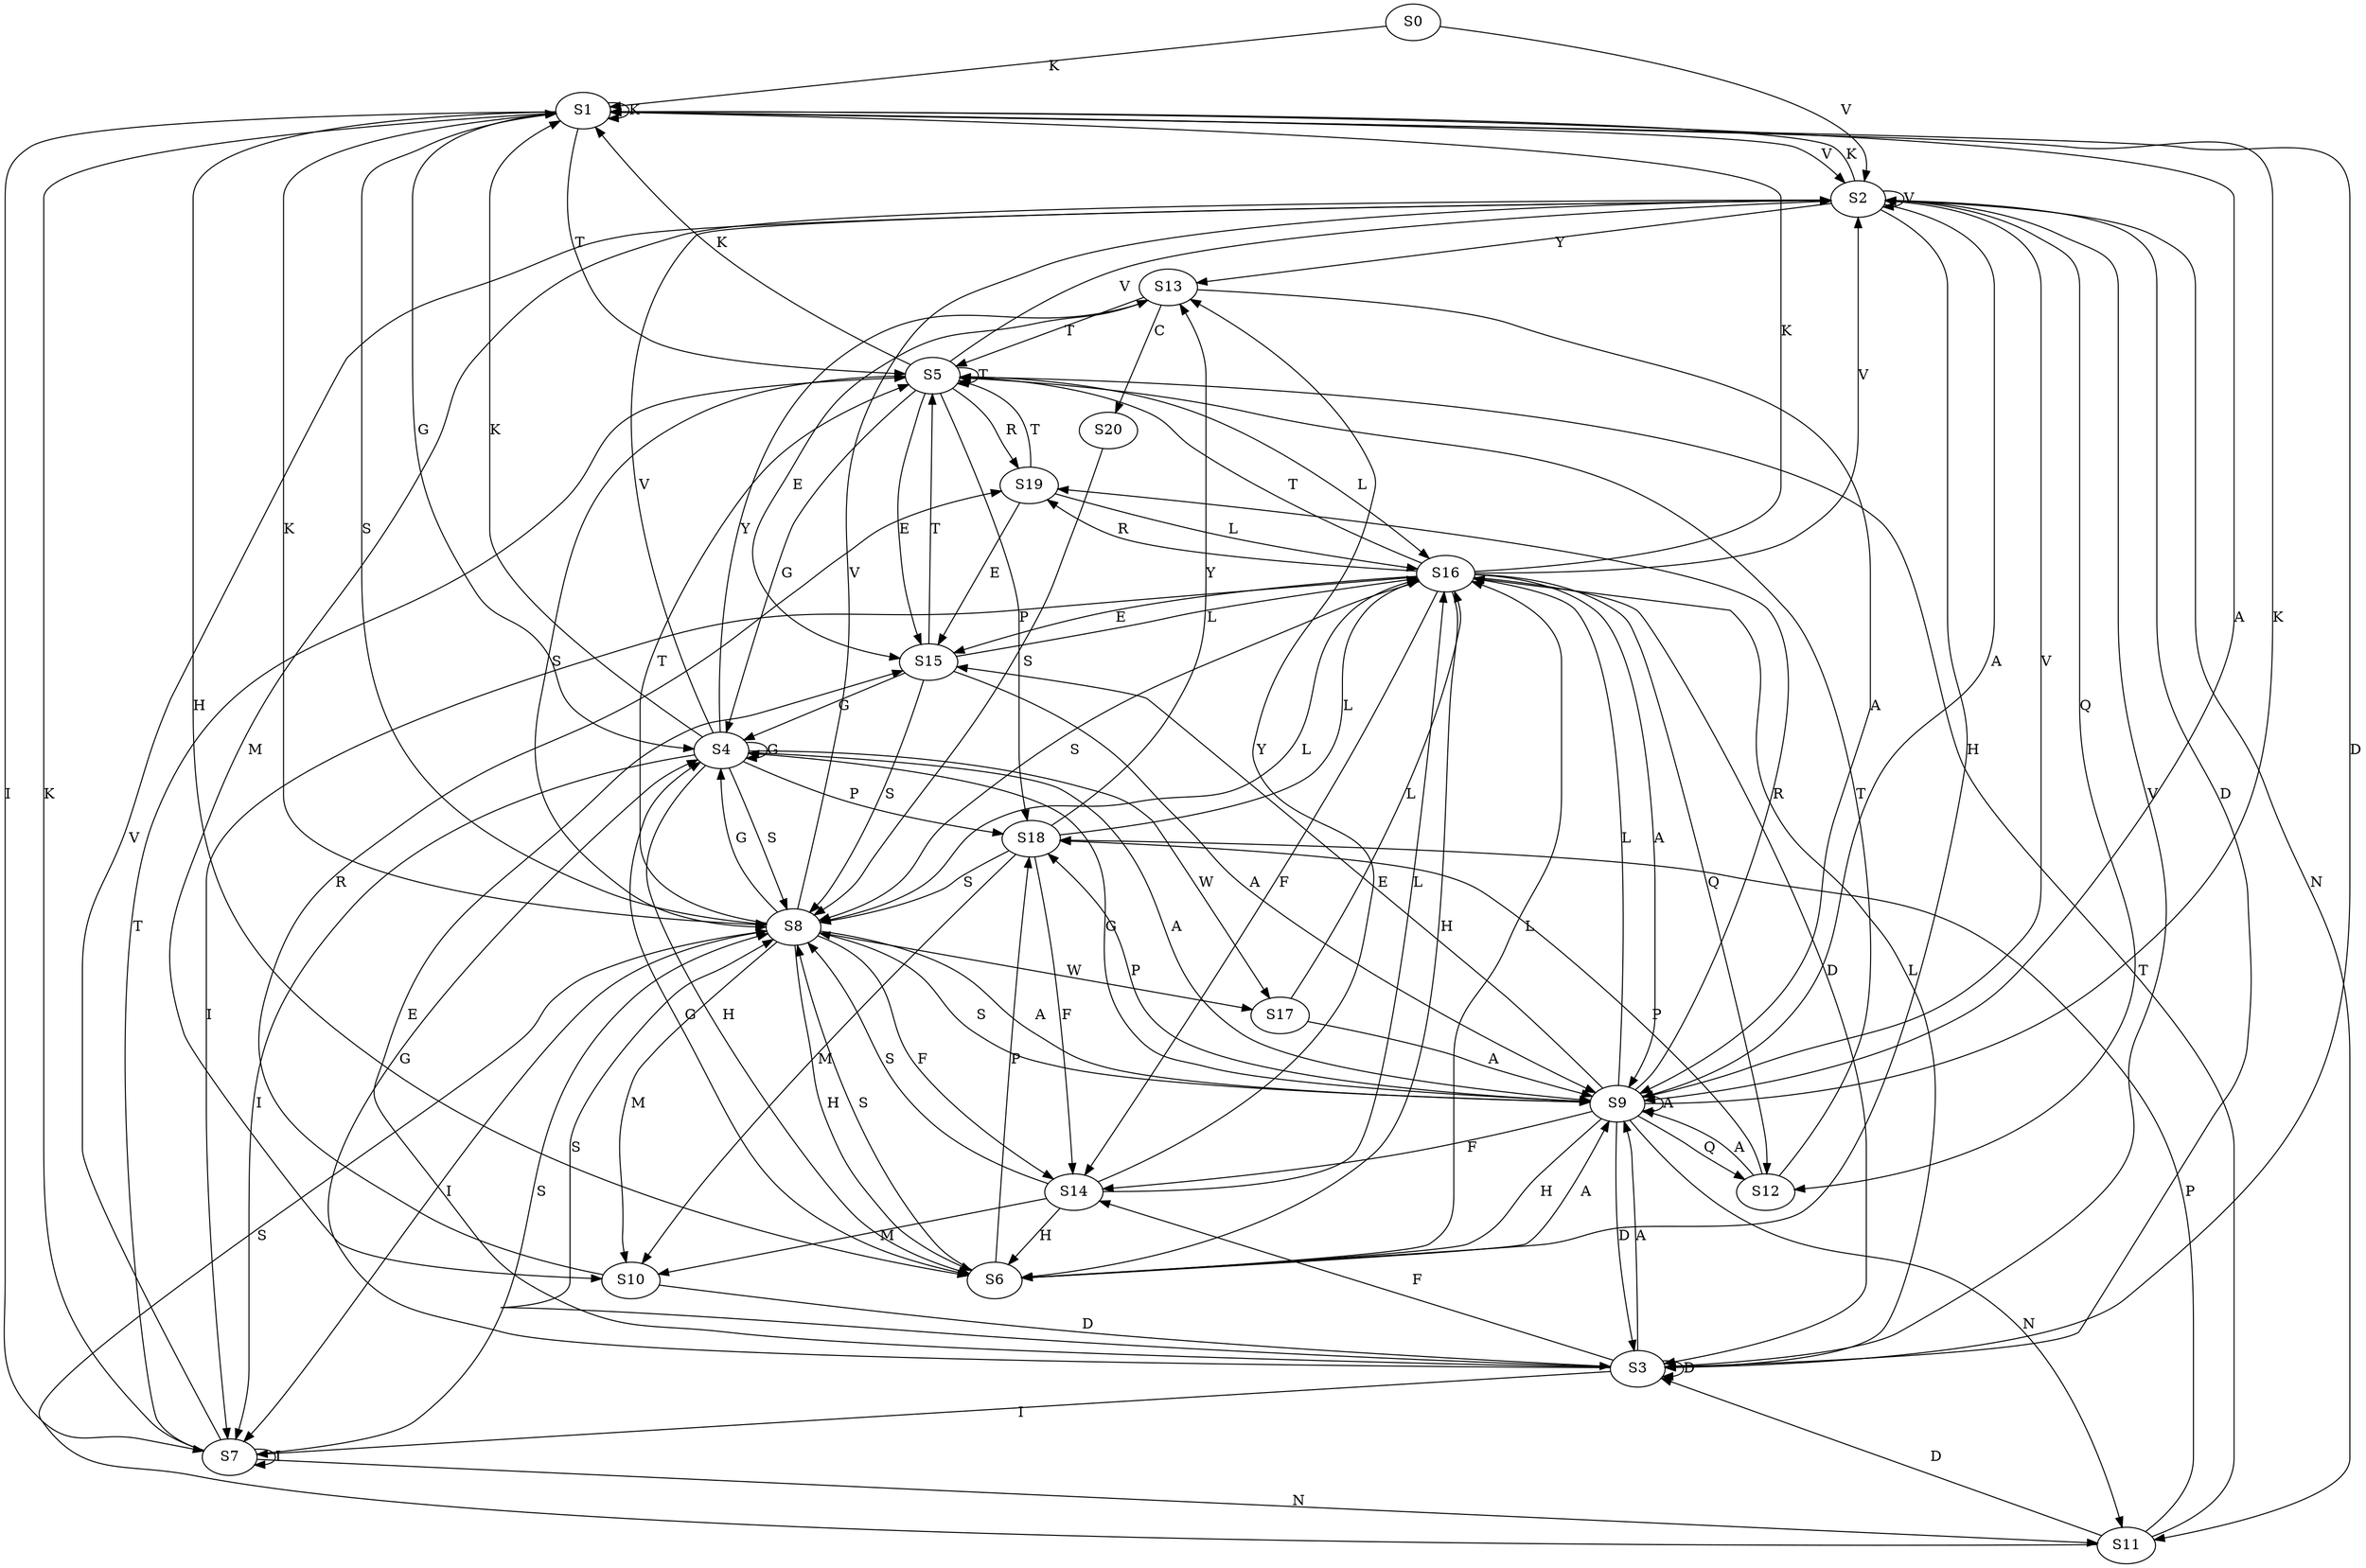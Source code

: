 strict digraph  {
	S0 -> S1 [ label = K ];
	S0 -> S2 [ label = V ];
	S1 -> S3 [ label = D ];
	S1 -> S2 [ label = V ];
	S1 -> S4 [ label = G ];
	S1 -> S5 [ label = T ];
	S1 -> S1 [ label = K ];
	S1 -> S6 [ label = H ];
	S1 -> S7 [ label = I ];
	S1 -> S8 [ label = S ];
	S1 -> S9 [ label = A ];
	S2 -> S10 [ label = M ];
	S2 -> S11 [ label = N ];
	S2 -> S1 [ label = K ];
	S2 -> S12 [ label = Q ];
	S2 -> S9 [ label = A ];
	S2 -> S6 [ label = H ];
	S2 -> S3 [ label = D ];
	S2 -> S2 [ label = V ];
	S2 -> S13 [ label = Y ];
	S3 -> S9 [ label = A ];
	S3 -> S14 [ label = F ];
	S3 -> S2 [ label = V ];
	S3 -> S3 [ label = D ];
	S3 -> S8 [ label = S ];
	S3 -> S15 [ label = E ];
	S3 -> S16 [ label = L ];
	S3 -> S4 [ label = G ];
	S3 -> S7 [ label = I ];
	S4 -> S17 [ label = W ];
	S4 -> S2 [ label = V ];
	S4 -> S9 [ label = A ];
	S4 -> S13 [ label = Y ];
	S4 -> S6 [ label = H ];
	S4 -> S1 [ label = K ];
	S4 -> S8 [ label = S ];
	S4 -> S7 [ label = I ];
	S4 -> S4 [ label = G ];
	S4 -> S18 [ label = P ];
	S5 -> S1 [ label = K ];
	S5 -> S18 [ label = P ];
	S5 -> S5 [ label = T ];
	S5 -> S16 [ label = L ];
	S5 -> S19 [ label = R ];
	S5 -> S8 [ label = S ];
	S5 -> S4 [ label = G ];
	S5 -> S15 [ label = E ];
	S5 -> S2 [ label = V ];
	S6 -> S9 [ label = A ];
	S6 -> S18 [ label = P ];
	S6 -> S8 [ label = S ];
	S6 -> S4 [ label = G ];
	S6 -> S16 [ label = L ];
	S7 -> S11 [ label = N ];
	S7 -> S1 [ label = K ];
	S7 -> S5 [ label = T ];
	S7 -> S7 [ label = I ];
	S7 -> S2 [ label = V ];
	S7 -> S8 [ label = S ];
	S8 -> S16 [ label = L ];
	S8 -> S4 [ label = G ];
	S8 -> S1 [ label = K ];
	S8 -> S9 [ label = A ];
	S8 -> S2 [ label = V ];
	S8 -> S10 [ label = M ];
	S8 -> S17 [ label = W ];
	S8 -> S7 [ label = I ];
	S8 -> S14 [ label = F ];
	S8 -> S6 [ label = H ];
	S8 -> S5 [ label = T ];
	S9 -> S18 [ label = P ];
	S9 -> S1 [ label = K ];
	S9 -> S9 [ label = A ];
	S9 -> S4 [ label = G ];
	S9 -> S6 [ label = H ];
	S9 -> S15 [ label = E ];
	S9 -> S8 [ label = S ];
	S9 -> S2 [ label = V ];
	S9 -> S3 [ label = D ];
	S9 -> S11 [ label = N ];
	S9 -> S14 [ label = F ];
	S9 -> S16 [ label = L ];
	S9 -> S12 [ label = Q ];
	S9 -> S19 [ label = R ];
	S10 -> S19 [ label = R ];
	S10 -> S3 [ label = D ];
	S11 -> S5 [ label = T ];
	S11 -> S18 [ label = P ];
	S11 -> S8 [ label = S ];
	S11 -> S3 [ label = D ];
	S12 -> S9 [ label = A ];
	S12 -> S5 [ label = T ];
	S12 -> S18 [ label = P ];
	S13 -> S15 [ label = E ];
	S13 -> S5 [ label = T ];
	S13 -> S20 [ label = C ];
	S13 -> S9 [ label = A ];
	S14 -> S10 [ label = M ];
	S14 -> S8 [ label = S ];
	S14 -> S13 [ label = Y ];
	S14 -> S6 [ label = H ];
	S14 -> S16 [ label = L ];
	S15 -> S4 [ label = G ];
	S15 -> S9 [ label = A ];
	S15 -> S16 [ label = L ];
	S15 -> S5 [ label = T ];
	S15 -> S8 [ label = S ];
	S16 -> S2 [ label = V ];
	S16 -> S9 [ label = A ];
	S16 -> S14 [ label = F ];
	S16 -> S3 [ label = D ];
	S16 -> S6 [ label = H ];
	S16 -> S8 [ label = S ];
	S16 -> S7 [ label = I ];
	S16 -> S5 [ label = T ];
	S16 -> S19 [ label = R ];
	S16 -> S12 [ label = Q ];
	S16 -> S1 [ label = K ];
	S16 -> S15 [ label = E ];
	S17 -> S9 [ label = A ];
	S17 -> S16 [ label = L ];
	S18 -> S8 [ label = S ];
	S18 -> S14 [ label = F ];
	S18 -> S10 [ label = M ];
	S18 -> S16 [ label = L ];
	S18 -> S13 [ label = Y ];
	S19 -> S15 [ label = E ];
	S19 -> S5 [ label = T ];
	S19 -> S16 [ label = L ];
	S20 -> S8 [ label = S ];
}
